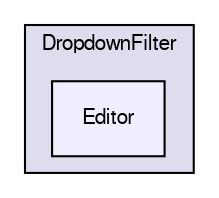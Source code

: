 digraph "Editor" {
  compound=true
  node [ fontsize="10", fontname="FreeSans"];
  edge [ labelfontsize="10", labelfontname="FreeSans"];
  subgraph clusterdir_4e211b8c366a8c0517042e61a10d4084 {
    graph [ bgcolor="#ddddee", pencolor="black", label="DropdownFilter" fontname="FreeSans", fontsize="10", URL="dir_4e211b8c366a8c0517042e61a10d4084.html"]
  dir_78191df0e79c45e3807ae602291215b1 [shape=box, label="Editor", style="filled", fillcolor="#eeeeff", pencolor="black", URL="dir_78191df0e79c45e3807ae602291215b1.html"];
  }
}
